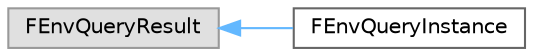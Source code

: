 digraph "Graphical Class Hierarchy"
{
 // INTERACTIVE_SVG=YES
 // LATEX_PDF_SIZE
  bgcolor="transparent";
  edge [fontname=Helvetica,fontsize=10,labelfontname=Helvetica,labelfontsize=10];
  node [fontname=Helvetica,fontsize=10,shape=box,height=0.2,width=0.4];
  rankdir="LR";
  Node0 [id="Node000000",label="FEnvQueryResult",height=0.2,width=0.4,color="grey60", fillcolor="#E0E0E0", style="filled",tooltip=" "];
  Node0 -> Node1 [id="edge3761_Node000000_Node000001",dir="back",color="steelblue1",style="solid",tooltip=" "];
  Node1 [id="Node000001",label="FEnvQueryInstance",height=0.2,width=0.4,color="grey40", fillcolor="white", style="filled",URL="$db/d8f/structFEnvQueryInstance.html",tooltip=" "];
}
